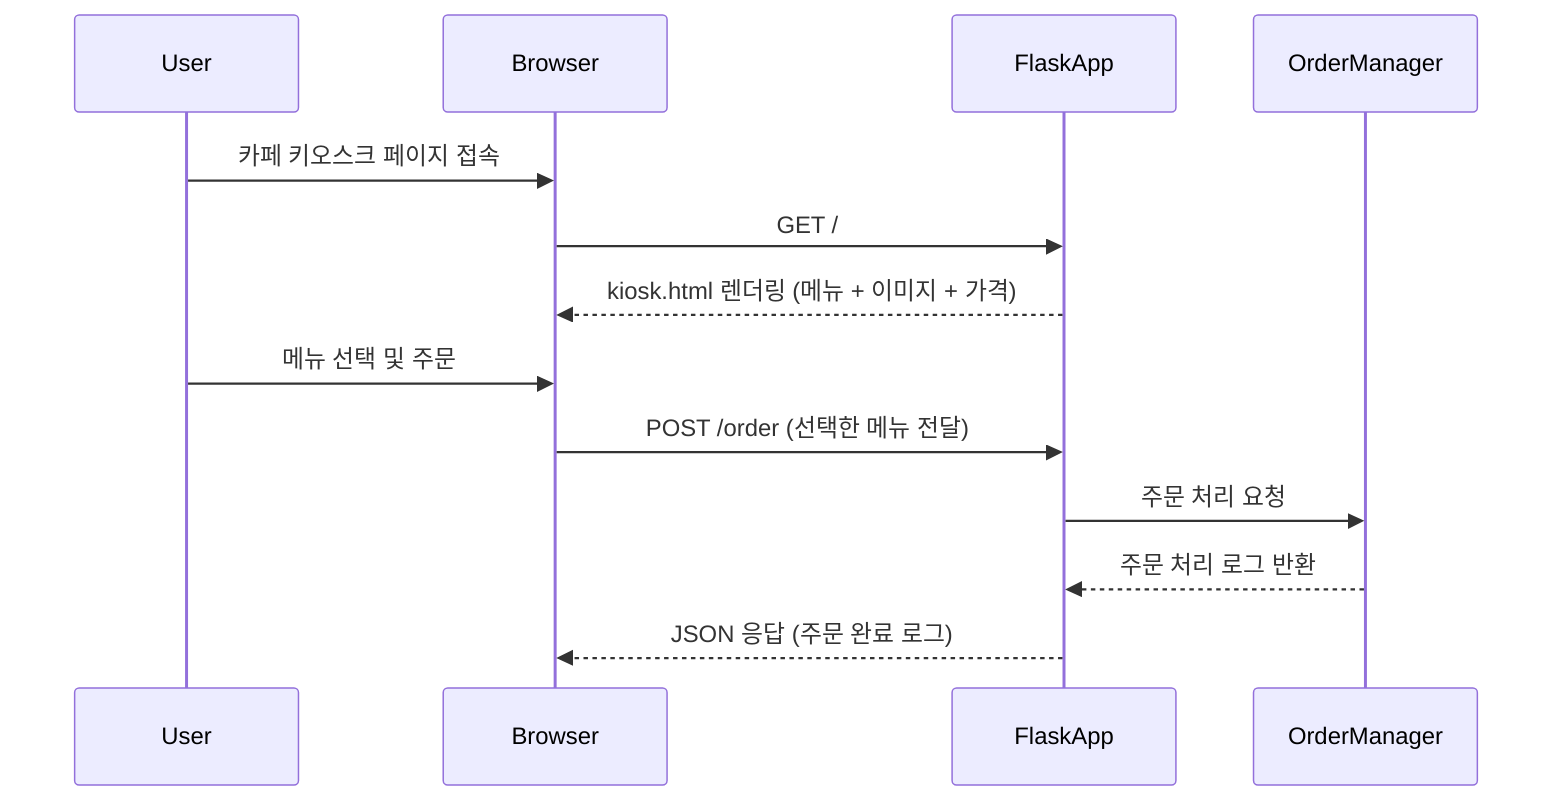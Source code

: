 sequenceDiagram
    participant User
    participant WebClient as Browser
    participant FlaskApp
    participant OrderManager

    User->>WebClient: 카페 키오스크 페이지 접속
    WebClient->>FlaskApp: GET /
    FlaskApp-->>WebClient: kiosk.html 렌더링 (메뉴 + 이미지 + 가격)
    User->>WebClient: 메뉴 선택 및 주문
    WebClient->>FlaskApp: POST /order (선택한 메뉴 전달)
    FlaskApp->>OrderManager: 주문 처리 요청
    OrderManager-->>FlaskApp: 주문 처리 로그 반환
    FlaskApp-->>WebClient: JSON 응답 (주문 완료 로그)